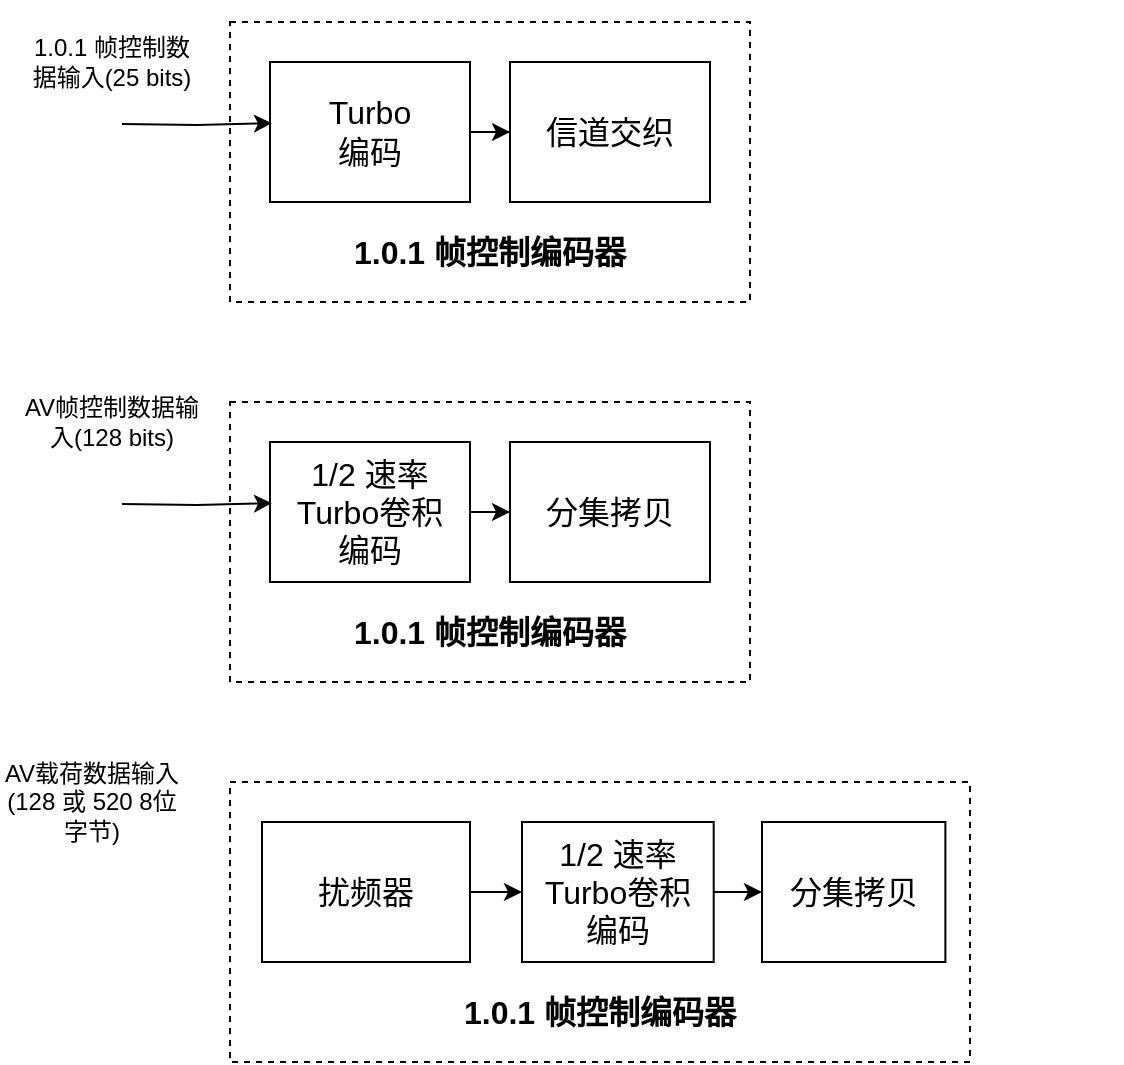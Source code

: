 <mxfile version="22.0.8" type="github">
  <diagram name="第 1 页" id="4Hz0rkFYBHFQYvL2XjP1">
    <mxGraphModel dx="782" dy="476" grid="1" gridSize="10" guides="1" tooltips="1" connect="1" arrows="1" fold="1" page="1" pageScale="1" pageWidth="827" pageHeight="1169" math="0" shadow="0">
      <root>
        <mxCell id="0" />
        <mxCell id="1" parent="0" />
        <mxCell id="yzfYC1FxkyKj9C1LQhwi-11" value="" style="group;dashed=1;" parent="1" vertex="1" connectable="0">
          <mxGeometry x="154" y="270" width="260" height="140" as="geometry" />
        </mxCell>
        <mxCell id="yzfYC1FxkyKj9C1LQhwi-8" value="&lt;br&gt;&lt;span style=&quot;font-size: 16px;&quot;&gt;&lt;br&gt;&lt;br&gt;&lt;br&gt;&lt;br&gt;&lt;b&gt;1.0.1 帧控制编码器&lt;/b&gt;&lt;/span&gt;" style="rounded=0;whiteSpace=wrap;html=1;dashed=1;" parent="yzfYC1FxkyKj9C1LQhwi-11" vertex="1">
          <mxGeometry width="260" height="140" as="geometry" />
        </mxCell>
        <mxCell id="yzfYC1FxkyKj9C1LQhwi-5" value="&lt;font style=&quot;font-size: 16px;&quot;&gt;Turbo&lt;br&gt;编码&lt;/font&gt;" style="rounded=0;whiteSpace=wrap;html=1;" parent="yzfYC1FxkyKj9C1LQhwi-11" vertex="1">
          <mxGeometry x="20" y="20" width="100" height="70" as="geometry" />
        </mxCell>
        <mxCell id="yzfYC1FxkyKj9C1LQhwi-6" value="&lt;font style=&quot;font-size: 16px;&quot;&gt;信道交织&lt;/font&gt;" style="rounded=0;whiteSpace=wrap;html=1;" parent="yzfYC1FxkyKj9C1LQhwi-11" vertex="1">
          <mxGeometry x="140" y="20" width="100" height="70" as="geometry" />
        </mxCell>
        <mxCell id="yzfYC1FxkyKj9C1LQhwi-7" value="" style="edgeStyle=orthogonalEdgeStyle;rounded=0;orthogonalLoop=1;jettySize=auto;html=1;" parent="yzfYC1FxkyKj9C1LQhwi-11" source="yzfYC1FxkyKj9C1LQhwi-5" target="yzfYC1FxkyKj9C1LQhwi-6" edge="1">
          <mxGeometry relative="1" as="geometry" />
        </mxCell>
        <mxCell id="yzfYC1FxkyKj9C1LQhwi-13" value="1.0.1 帧控制数据输入(25 bits)" style="rounded=0;whiteSpace=wrap;html=1;strokeColor=#FFFFFF;opacity=0;" parent="1" vertex="1">
          <mxGeometry x="50" y="260" width="90" height="60" as="geometry" />
        </mxCell>
        <mxCell id="yzfYC1FxkyKj9C1LQhwi-15" style="edgeStyle=orthogonalEdgeStyle;rounded=0;orthogonalLoop=1;jettySize=auto;html=1;entryX=0.01;entryY=0.437;entryDx=0;entryDy=0;entryPerimeter=0;" parent="1" target="yzfYC1FxkyKj9C1LQhwi-5" edge="1">
          <mxGeometry relative="1" as="geometry">
            <mxPoint x="100" y="321" as="sourcePoint" />
          </mxGeometry>
        </mxCell>
        <mxCell id="rzh6YcGEG5G2oRxeDgS9-1" value="AV帧控制数据输入(128 bits)" style="rounded=0;whiteSpace=wrap;html=1;strokeColor=#FFFFFF;opacity=0;" vertex="1" parent="1">
          <mxGeometry x="50" y="440" width="90" height="60" as="geometry" />
        </mxCell>
        <mxCell id="rzh6YcGEG5G2oRxeDgS9-14" value="" style="group;dashed=1;" vertex="1" connectable="0" parent="1">
          <mxGeometry x="154" y="460" width="260" height="140" as="geometry" />
        </mxCell>
        <mxCell id="rzh6YcGEG5G2oRxeDgS9-15" value="&lt;br&gt;&lt;span style=&quot;font-size: 16px;&quot;&gt;&lt;br&gt;&lt;br&gt;&lt;br&gt;&lt;br&gt;&lt;b&gt;1.0.1 帧控制编码器&lt;/b&gt;&lt;/span&gt;" style="rounded=0;whiteSpace=wrap;html=1;dashed=1;" vertex="1" parent="rzh6YcGEG5G2oRxeDgS9-14">
          <mxGeometry width="260" height="140" as="geometry" />
        </mxCell>
        <mxCell id="rzh6YcGEG5G2oRxeDgS9-16" value="&lt;font style=&quot;font-size: 16px;&quot;&gt;1/2 速率Turbo卷积&lt;br&gt;编码&lt;/font&gt;" style="rounded=0;whiteSpace=wrap;html=1;" vertex="1" parent="rzh6YcGEG5G2oRxeDgS9-14">
          <mxGeometry x="20" y="20" width="100" height="70" as="geometry" />
        </mxCell>
        <mxCell id="rzh6YcGEG5G2oRxeDgS9-17" value="&lt;span style=&quot;font-size: 16px;&quot;&gt;分集拷贝&lt;/span&gt;" style="rounded=0;whiteSpace=wrap;html=1;" vertex="1" parent="rzh6YcGEG5G2oRxeDgS9-14">
          <mxGeometry x="140" y="20" width="100" height="70" as="geometry" />
        </mxCell>
        <mxCell id="rzh6YcGEG5G2oRxeDgS9-18" value="" style="edgeStyle=orthogonalEdgeStyle;rounded=0;orthogonalLoop=1;jettySize=auto;html=1;" edge="1" parent="rzh6YcGEG5G2oRxeDgS9-14" source="rzh6YcGEG5G2oRxeDgS9-16" target="rzh6YcGEG5G2oRxeDgS9-17">
          <mxGeometry relative="1" as="geometry" />
        </mxCell>
        <mxCell id="rzh6YcGEG5G2oRxeDgS9-19" style="edgeStyle=orthogonalEdgeStyle;rounded=0;orthogonalLoop=1;jettySize=auto;html=1;entryX=0.01;entryY=0.437;entryDx=0;entryDy=0;entryPerimeter=0;" edge="1" target="rzh6YcGEG5G2oRxeDgS9-16" parent="1">
          <mxGeometry relative="1" as="geometry">
            <mxPoint x="100" y="511" as="sourcePoint" />
          </mxGeometry>
        </mxCell>
        <mxCell id="rzh6YcGEG5G2oRxeDgS9-22" value="AV载荷数据输入(128 或 520 8位字节)" style="rounded=0;whiteSpace=wrap;html=1;strokeColor=#FFFFFF;opacity=0;" vertex="1" parent="1">
          <mxGeometry x="40" y="630" width="90" height="60" as="geometry" />
        </mxCell>
        <mxCell id="rzh6YcGEG5G2oRxeDgS9-23" value="" style="group;dashed=1;" vertex="1" connectable="0" parent="1">
          <mxGeometry x="154" y="650" width="446" height="140" as="geometry" />
        </mxCell>
        <mxCell id="rzh6YcGEG5G2oRxeDgS9-24" value="&lt;br&gt;&lt;span style=&quot;font-size: 16px;&quot;&gt;&lt;br&gt;&lt;br&gt;&lt;br&gt;&lt;br&gt;&lt;b&gt;1.0.1 帧控制编码器&lt;/b&gt;&lt;/span&gt;" style="rounded=0;whiteSpace=wrap;html=1;dashed=1;" vertex="1" parent="rzh6YcGEG5G2oRxeDgS9-23">
          <mxGeometry width="370" height="140" as="geometry" />
        </mxCell>
        <mxCell id="rzh6YcGEG5G2oRxeDgS9-25" value="&lt;font style=&quot;font-size: 16px;&quot;&gt;1/2 速率Turbo卷积&lt;br&gt;编码&lt;/font&gt;" style="rounded=0;whiteSpace=wrap;html=1;" vertex="1" parent="rzh6YcGEG5G2oRxeDgS9-23">
          <mxGeometry x="146" y="20" width="95.85" height="70" as="geometry" />
        </mxCell>
        <mxCell id="rzh6YcGEG5G2oRxeDgS9-26" value="&lt;span style=&quot;font-size: 16px;&quot;&gt;分集拷贝&lt;/span&gt;" style="rounded=0;whiteSpace=wrap;html=1;" vertex="1" parent="rzh6YcGEG5G2oRxeDgS9-23">
          <mxGeometry x="266" y="20" width="91.69" height="70" as="geometry" />
        </mxCell>
        <mxCell id="rzh6YcGEG5G2oRxeDgS9-27" value="" style="edgeStyle=orthogonalEdgeStyle;rounded=0;orthogonalLoop=1;jettySize=auto;html=1;" edge="1" parent="rzh6YcGEG5G2oRxeDgS9-23" source="rzh6YcGEG5G2oRxeDgS9-25" target="rzh6YcGEG5G2oRxeDgS9-26">
          <mxGeometry relative="1" as="geometry" />
        </mxCell>
        <mxCell id="rzh6YcGEG5G2oRxeDgS9-37" value="" style="edgeStyle=orthogonalEdgeStyle;rounded=0;orthogonalLoop=1;jettySize=auto;html=1;" edge="1" parent="rzh6YcGEG5G2oRxeDgS9-23" source="rzh6YcGEG5G2oRxeDgS9-36" target="rzh6YcGEG5G2oRxeDgS9-25">
          <mxGeometry relative="1" as="geometry" />
        </mxCell>
        <mxCell id="rzh6YcGEG5G2oRxeDgS9-36" value="&lt;font style=&quot;font-size: 16px;&quot;&gt;扰频器&lt;/font&gt;" style="rounded=0;whiteSpace=wrap;html=1;" vertex="1" parent="rzh6YcGEG5G2oRxeDgS9-23">
          <mxGeometry x="16" y="20" width="104" height="70" as="geometry" />
        </mxCell>
      </root>
    </mxGraphModel>
  </diagram>
</mxfile>
